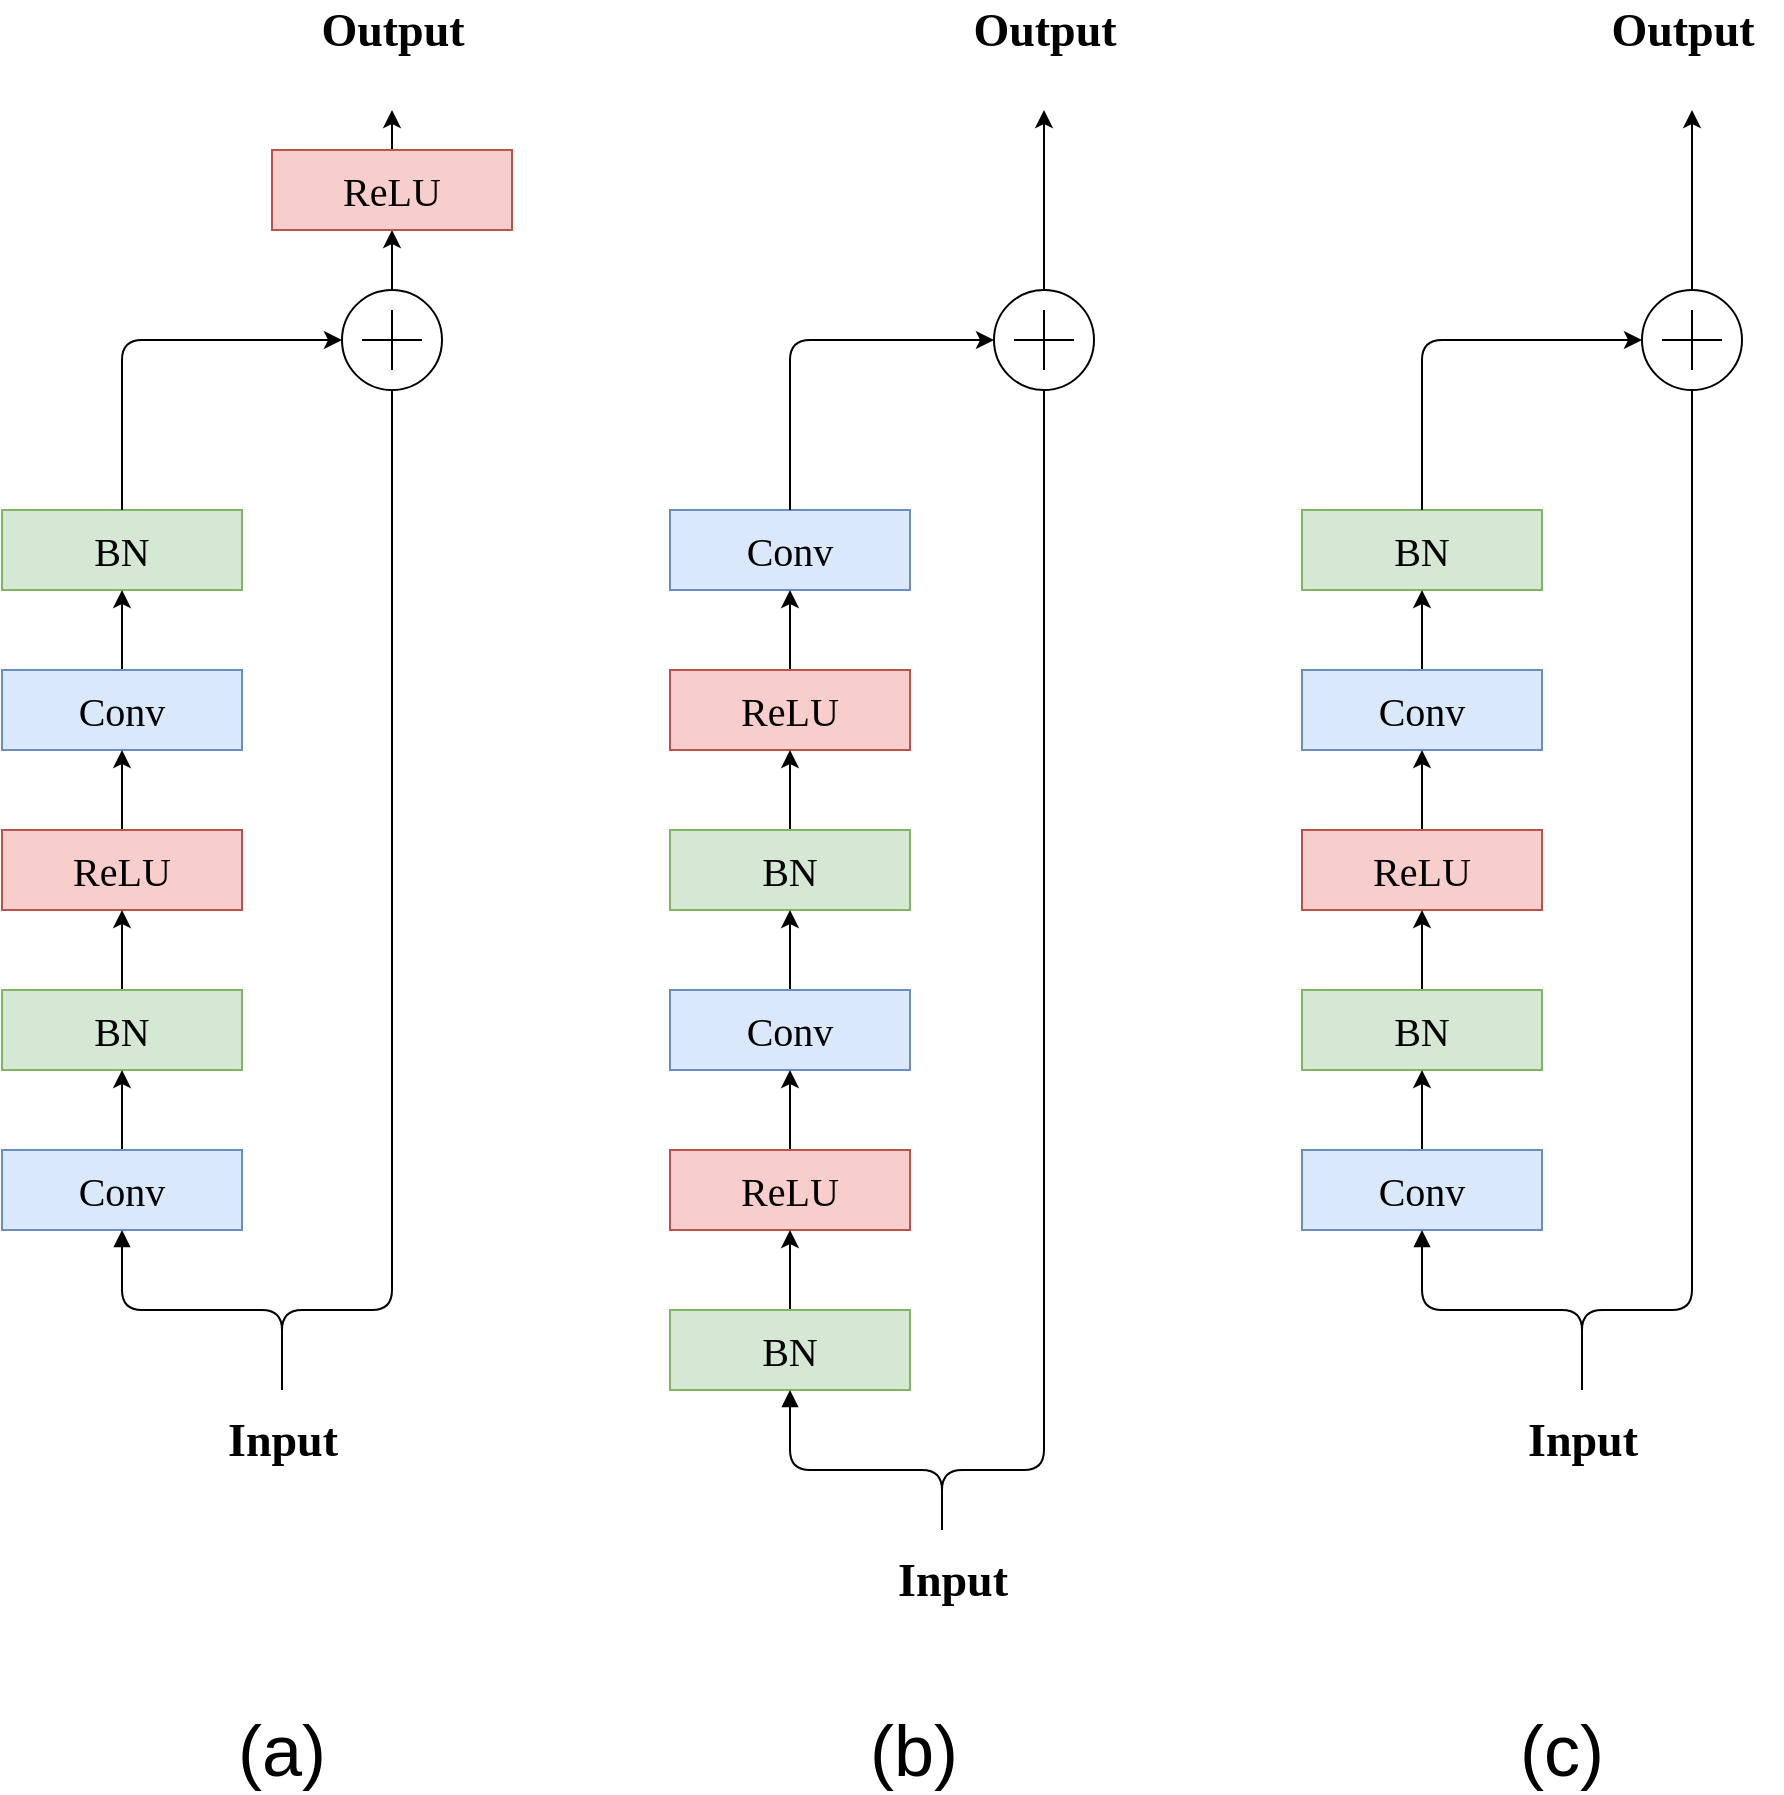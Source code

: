 <mxfile version="14.6.13" type="device"><diagram id="n9k1wfP-wodlA1eCTrdv" name="Page-1"><mxGraphModel dx="1694" dy="831" grid="1" gridSize="10" guides="1" tooltips="1" connect="1" arrows="1" fold="1" page="0" pageScale="1" pageWidth="827" pageHeight="1169" math="0" shadow="0"><root><mxCell id="0"/><mxCell id="1" parent="0"/><mxCell id="bh10GhjdDFQLaTzHcr7n-111" value="BN" style="rounded=0;whiteSpace=wrap;html=1;fontFamily=Verdana;fontSize=20;fillColor=#d5e8d4;strokeColor=#82b366;" parent="1" vertex="1"><mxGeometry x="80" y="410" width="120" height="40" as="geometry"/></mxCell><mxCell id="bh10GhjdDFQLaTzHcr7n-112" style="edgeStyle=orthogonalEdgeStyle;rounded=0;orthogonalLoop=1;jettySize=auto;html=1;exitX=0.5;exitY=0;exitDx=0;exitDy=0;entryX=0.5;entryY=1;entryDx=0;entryDy=0;" parent="1" source="bh10GhjdDFQLaTzHcr7n-113" target="bh10GhjdDFQLaTzHcr7n-111" edge="1"><mxGeometry relative="1" as="geometry"/></mxCell><mxCell id="bh10GhjdDFQLaTzHcr7n-113" value="Conv" style="rounded=0;whiteSpace=wrap;html=1;fontSize=20;fontFamily=Verdana;fillColor=#dae8fc;strokeColor=#6c8ebf;" parent="1" vertex="1"><mxGeometry x="80" y="490" width="120" height="40" as="geometry"/></mxCell><mxCell id="bh10GhjdDFQLaTzHcr7n-114" style="edgeStyle=orthogonalEdgeStyle;rounded=0;orthogonalLoop=1;jettySize=auto;html=1;exitX=0.5;exitY=0;exitDx=0;exitDy=0;" parent="1" source="bh10GhjdDFQLaTzHcr7n-115" target="bh10GhjdDFQLaTzHcr7n-113" edge="1"><mxGeometry relative="1" as="geometry"/></mxCell><mxCell id="bh10GhjdDFQLaTzHcr7n-115" value="&lt;span style=&quot;font-family: &amp;#34;verdana&amp;#34; ; font-size: 20px&quot;&gt;ReLU&lt;/span&gt;" style="rounded=0;whiteSpace=wrap;html=1;fillColor=#f8cecc;strokeColor=#b85450;" parent="1" vertex="1"><mxGeometry x="80" y="570" width="120" height="40" as="geometry"/></mxCell><mxCell id="bh10GhjdDFQLaTzHcr7n-116" style="edgeStyle=orthogonalEdgeStyle;rounded=0;orthogonalLoop=1;jettySize=auto;html=1;exitX=0.5;exitY=0;exitDx=0;exitDy=0;" parent="1" source="bh10GhjdDFQLaTzHcr7n-117" target="bh10GhjdDFQLaTzHcr7n-115" edge="1"><mxGeometry relative="1" as="geometry"/></mxCell><mxCell id="bh10GhjdDFQLaTzHcr7n-117" value="&lt;span style=&quot;font-family: &amp;#34;verdana&amp;#34; ; font-size: 20px&quot;&gt;BN&lt;/span&gt;" style="rounded=0;whiteSpace=wrap;html=1;fillColor=#d5e8d4;strokeColor=#82b366;" parent="1" vertex="1"><mxGeometry x="80" y="650" width="120" height="40" as="geometry"/></mxCell><mxCell id="bh10GhjdDFQLaTzHcr7n-118" style="edgeStyle=orthogonalEdgeStyle;rounded=0;orthogonalLoop=1;jettySize=auto;html=1;exitX=0.5;exitY=0;exitDx=0;exitDy=0;" parent="1" source="bh10GhjdDFQLaTzHcr7n-119" target="bh10GhjdDFQLaTzHcr7n-117" edge="1"><mxGeometry relative="1" as="geometry"/></mxCell><mxCell id="bh10GhjdDFQLaTzHcr7n-119" value="&lt;span style=&quot;font-family: &amp;#34;verdana&amp;#34; ; font-size: 20px&quot;&gt;Conv&lt;/span&gt;" style="rounded=0;whiteSpace=wrap;html=1;fillColor=#dae8fc;strokeColor=#6c8ebf;" parent="1" vertex="1"><mxGeometry x="80" y="730" width="120" height="40" as="geometry"/></mxCell><mxCell id="bh10GhjdDFQLaTzHcr7n-120" style="edgeStyle=orthogonalEdgeStyle;rounded=0;orthogonalLoop=1;jettySize=auto;html=1;exitX=0.5;exitY=0;exitDx=0;exitDy=0;exitPerimeter=0;entryX=0.5;entryY=1;entryDx=0;entryDy=0;" parent="1" source="bh10GhjdDFQLaTzHcr7n-121" target="bh10GhjdDFQLaTzHcr7n-123" edge="1"><mxGeometry relative="1" as="geometry"/></mxCell><mxCell id="bh10GhjdDFQLaTzHcr7n-121" value="" style="verticalLabelPosition=bottom;shadow=0;dashed=0;align=center;html=1;verticalAlign=top;shape=mxgraph.electrical.abstract.summation_point;" parent="1" vertex="1"><mxGeometry x="250" y="300" width="50" height="50" as="geometry"/></mxCell><mxCell id="bh10GhjdDFQLaTzHcr7n-122" style="edgeStyle=orthogonalEdgeStyle;rounded=0;orthogonalLoop=1;jettySize=auto;html=1;exitX=0.5;exitY=0;exitDx=0;exitDy=0;" parent="1" source="bh10GhjdDFQLaTzHcr7n-123" edge="1"><mxGeometry relative="1" as="geometry"><mxPoint x="275" y="210" as="targetPoint"/></mxGeometry></mxCell><mxCell id="bh10GhjdDFQLaTzHcr7n-123" value="&lt;font face=&quot;Verdana&quot; style=&quot;font-size: 20px&quot;&gt;ReLU&lt;/font&gt;" style="rounded=0;whiteSpace=wrap;html=1;fillColor=#f8cecc;strokeColor=#b85450;" parent="1" vertex="1"><mxGeometry x="215" y="230" width="120" height="40" as="geometry"/></mxCell><mxCell id="bh10GhjdDFQLaTzHcr7n-124" value="&lt;span style=&quot;font-family: &amp;#34;verdana&amp;#34; ; font-size: 20px&quot;&gt;Conv&lt;/span&gt;" style="rounded=0;whiteSpace=wrap;html=1;fillColor=#dae8fc;strokeColor=#6c8ebf;" parent="1" vertex="1"><mxGeometry x="414" y="410" width="120" height="40" as="geometry"/></mxCell><mxCell id="bh10GhjdDFQLaTzHcr7n-125" style="edgeStyle=orthogonalEdgeStyle;rounded=0;orthogonalLoop=1;jettySize=auto;html=1;exitX=0.5;exitY=0;exitDx=0;exitDy=0;entryX=0.5;entryY=1;entryDx=0;entryDy=0;" parent="1" source="bh10GhjdDFQLaTzHcr7n-126" target="bh10GhjdDFQLaTzHcr7n-124" edge="1"><mxGeometry relative="1" as="geometry"/></mxCell><mxCell id="bh10GhjdDFQLaTzHcr7n-126" value="&lt;span style=&quot;font-family: &amp;#34;verdana&amp;#34; ; font-size: 20px&quot;&gt;ReLU&lt;/span&gt;" style="rounded=0;whiteSpace=wrap;html=1;fillColor=#f8cecc;strokeColor=#b85450;" parent="1" vertex="1"><mxGeometry x="414" y="490" width="120" height="40" as="geometry"/></mxCell><mxCell id="bh10GhjdDFQLaTzHcr7n-127" style="edgeStyle=orthogonalEdgeStyle;rounded=0;orthogonalLoop=1;jettySize=auto;html=1;exitX=0.5;exitY=0;exitDx=0;exitDy=0;" parent="1" source="bh10GhjdDFQLaTzHcr7n-128" target="bh10GhjdDFQLaTzHcr7n-126" edge="1"><mxGeometry relative="1" as="geometry"/></mxCell><mxCell id="bh10GhjdDFQLaTzHcr7n-128" value="&lt;span style=&quot;font-family: &amp;#34;verdana&amp;#34; ; font-size: 20px&quot;&gt;BN&lt;/span&gt;" style="rounded=0;whiteSpace=wrap;html=1;fillColor=#d5e8d4;strokeColor=#82b366;" parent="1" vertex="1"><mxGeometry x="414" y="570" width="120" height="40" as="geometry"/></mxCell><mxCell id="bh10GhjdDFQLaTzHcr7n-129" style="edgeStyle=orthogonalEdgeStyle;rounded=0;orthogonalLoop=1;jettySize=auto;html=1;exitX=0.5;exitY=0;exitDx=0;exitDy=0;" parent="1" source="bh10GhjdDFQLaTzHcr7n-130" target="bh10GhjdDFQLaTzHcr7n-128" edge="1"><mxGeometry relative="1" as="geometry"/></mxCell><mxCell id="bh10GhjdDFQLaTzHcr7n-130" value="&lt;span style=&quot;font-family: &amp;#34;verdana&amp;#34; ; font-size: 20px&quot;&gt;Conv&lt;/span&gt;" style="rounded=0;whiteSpace=wrap;html=1;fillColor=#dae8fc;strokeColor=#6c8ebf;" parent="1" vertex="1"><mxGeometry x="414" y="650" width="120" height="40" as="geometry"/></mxCell><mxCell id="bh10GhjdDFQLaTzHcr7n-131" style="edgeStyle=orthogonalEdgeStyle;rounded=0;orthogonalLoop=1;jettySize=auto;html=1;exitX=0.5;exitY=0;exitDx=0;exitDy=0;" parent="1" source="bh10GhjdDFQLaTzHcr7n-132" target="bh10GhjdDFQLaTzHcr7n-130" edge="1"><mxGeometry relative="1" as="geometry"/></mxCell><mxCell id="bh10GhjdDFQLaTzHcr7n-132" value="&lt;span style=&quot;font-family: &amp;#34;verdana&amp;#34; ; font-size: 20px&quot;&gt;ReLU&lt;/span&gt;" style="rounded=0;whiteSpace=wrap;html=1;fillColor=#f8cecc;strokeColor=#b85450;" parent="1" vertex="1"><mxGeometry x="414" y="730" width="120" height="40" as="geometry"/></mxCell><mxCell id="bh10GhjdDFQLaTzHcr7n-133" style="edgeStyle=orthogonalEdgeStyle;rounded=0;orthogonalLoop=1;jettySize=auto;html=1;exitX=0.5;exitY=0;exitDx=0;exitDy=0;exitPerimeter=0;" parent="1" source="bh10GhjdDFQLaTzHcr7n-134" edge="1"><mxGeometry relative="1" as="geometry"><mxPoint x="601" y="210" as="targetPoint"/></mxGeometry></mxCell><mxCell id="bh10GhjdDFQLaTzHcr7n-134" value="" style="verticalLabelPosition=bottom;shadow=0;dashed=0;align=center;html=1;verticalAlign=top;shape=mxgraph.electrical.abstract.summation_point;" parent="1" vertex="1"><mxGeometry x="576" y="300" width="50" height="50" as="geometry"/></mxCell><mxCell id="bh10GhjdDFQLaTzHcr7n-135" style="edgeStyle=orthogonalEdgeStyle;rounded=0;orthogonalLoop=1;jettySize=auto;html=1;exitX=0.5;exitY=0;exitDx=0;exitDy=0;" parent="1" source="bh10GhjdDFQLaTzHcr7n-136" target="bh10GhjdDFQLaTzHcr7n-132" edge="1"><mxGeometry relative="1" as="geometry"/></mxCell><mxCell id="bh10GhjdDFQLaTzHcr7n-136" value="&lt;span style=&quot;font-family: &amp;#34;verdana&amp;#34; ; font-size: 20px&quot;&gt;BN&lt;/span&gt;" style="rounded=0;whiteSpace=wrap;html=1;fillColor=#d5e8d4;strokeColor=#82b366;" parent="1" vertex="1"><mxGeometry x="414" y="810" width="120" height="40" as="geometry"/></mxCell><mxCell id="bh10GhjdDFQLaTzHcr7n-137" value="" style="edgeStyle=elbowEdgeStyle;elbow=vertical;endArrow=classic;html=1;entryX=0;entryY=0.5;entryDx=0;entryDy=0;exitX=0.5;exitY=0;exitDx=0;exitDy=0;entryPerimeter=0;" parent="1" source="bh10GhjdDFQLaTzHcr7n-111" target="bh10GhjdDFQLaTzHcr7n-121" edge="1"><mxGeometry width="50" height="50" relative="1" as="geometry"><mxPoint x="140" y="390" as="sourcePoint"/><mxPoint x="190" y="360" as="targetPoint"/><Array as="points"><mxPoint x="210" y="325"/></Array></mxGeometry></mxCell><mxCell id="bh10GhjdDFQLaTzHcr7n-138" value="" style="edgeStyle=elbowEdgeStyle;elbow=vertical;endArrow=classic;html=1;entryX=0;entryY=0.5;entryDx=0;entryDy=0;exitX=0.5;exitY=0;exitDx=0;exitDy=0;entryPerimeter=0;" parent="1" source="bh10GhjdDFQLaTzHcr7n-124" target="bh10GhjdDFQLaTzHcr7n-134" edge="1"><mxGeometry width="50" height="50" relative="1" as="geometry"><mxPoint x="480" y="370" as="sourcePoint"/><mxPoint x="530" y="250" as="targetPoint"/><Array as="points"><mxPoint x="530" y="325"/></Array></mxGeometry></mxCell><mxCell id="bh10GhjdDFQLaTzHcr7n-139" value="" style="endArrow=block;html=1;endFill=1;startArrow=none;startFill=0;edgeStyle=elbowEdgeStyle;elbow=vertical;dashed=0" parent="1" edge="1"><mxGeometry width="100" height="75" relative="1" as="geometry"><mxPoint x="220" y="850" as="sourcePoint"/><mxPoint x="140" y="770" as="targetPoint"/><Array as="points"><mxPoint x="190" y="810"/></Array></mxGeometry></mxCell><mxCell id="bh10GhjdDFQLaTzHcr7n-140" value="" style="edgeStyle=elbowEdgeStyle;html=1;endArrow=none;elbow=vertical;entryX=0.5;entryY=1;entryDx=0;entryDy=0;entryPerimeter=0;" parent="1" target="bh10GhjdDFQLaTzHcr7n-121" edge="1"><mxGeometry width="100" height="75" relative="1" as="geometry"><mxPoint x="220" y="845" as="sourcePoint"/><mxPoint x="275" y="380" as="targetPoint"/><Array as="points"><mxPoint x="270" y="810"/></Array></mxGeometry></mxCell><mxCell id="bh10GhjdDFQLaTzHcr7n-141" value="" style="endArrow=block;html=1;endFill=1;startArrow=none;startFill=0;edgeStyle=elbowEdgeStyle;elbow=vertical;dashed=0;entryX=0.5;entryY=1;entryDx=0;entryDy=0;" parent="1" target="bh10GhjdDFQLaTzHcr7n-136" edge="1"><mxGeometry width="100" height="75" relative="1" as="geometry"><mxPoint x="550" y="920" as="sourcePoint"/><mxPoint x="470" y="870" as="targetPoint"/><Array as="points"><mxPoint x="520" y="890"/></Array></mxGeometry></mxCell><mxCell id="bh10GhjdDFQLaTzHcr7n-142" value="" style="edgeStyle=elbowEdgeStyle;html=1;endArrow=none;elbow=vertical;entryX=0.5;entryY=1;entryDx=0;entryDy=0;entryPerimeter=0;" parent="1" target="bh10GhjdDFQLaTzHcr7n-134" edge="1"><mxGeometry width="100" height="75" relative="1" as="geometry"><mxPoint x="550" y="920" as="sourcePoint"/><mxPoint x="605" y="430" as="targetPoint"/><Array as="points"><mxPoint x="550" y="890"/><mxPoint x="600" y="890"/></Array></mxGeometry></mxCell><mxCell id="bh10GhjdDFQLaTzHcr7n-143" value="&lt;b&gt;&lt;font style=&quot;font-size: 23px&quot;&gt;Output&lt;/font&gt;&lt;/b&gt;" style="text;html=1;align=center;verticalAlign=middle;resizable=0;points=[];autosize=1;strokeColor=none;fontSize=20;fontFamily=Verdana;" parent="1" vertex="1"><mxGeometry x="225" y="155" width="100" height="30" as="geometry"/></mxCell><mxCell id="bh10GhjdDFQLaTzHcr7n-144" value="&lt;b&gt;&lt;font style=&quot;font-size: 23px&quot;&gt;Output&lt;/font&gt;&lt;/b&gt;" style="text;html=1;align=center;verticalAlign=middle;resizable=0;points=[];autosize=1;strokeColor=none;fontSize=20;fontFamily=Verdana;" parent="1" vertex="1"><mxGeometry x="551" y="155" width="100" height="30" as="geometry"/></mxCell><mxCell id="bh10GhjdDFQLaTzHcr7n-145" value="&lt;b&gt;&lt;font style=&quot;font-size: 23px&quot;&gt;Output&lt;/font&gt;&lt;/b&gt;" style="text;html=1;align=center;verticalAlign=middle;resizable=0;points=[];autosize=1;strokeColor=none;fontSize=20;fontFamily=Verdana;" parent="1" vertex="1"><mxGeometry x="870" y="155" width="100" height="30" as="geometry"/></mxCell><mxCell id="bh10GhjdDFQLaTzHcr7n-146" value="&lt;b&gt;&lt;font style=&quot;font-size: 23px&quot;&gt;Input&lt;/font&gt;&lt;/b&gt;" style="text;html=1;align=center;verticalAlign=middle;resizable=0;points=[];autosize=1;strokeColor=none;fontSize=20;fontFamily=Verdana;" parent="1" vertex="1"><mxGeometry x="175" y="860" width="90" height="30" as="geometry"/></mxCell><mxCell id="bh10GhjdDFQLaTzHcr7n-147" value="&lt;b&gt;&lt;font style=&quot;font-size: 23px&quot;&gt;Input&lt;/font&gt;&lt;/b&gt;" style="text;html=1;align=center;verticalAlign=middle;resizable=0;points=[];autosize=1;strokeColor=none;fontSize=20;fontFamily=Verdana;" parent="1" vertex="1"><mxGeometry x="510" y="930" width="90" height="30" as="geometry"/></mxCell><mxCell id="bh10GhjdDFQLaTzHcr7n-148" value="BN" style="rounded=0;whiteSpace=wrap;html=1;fontFamily=Verdana;fontSize=20;fillColor=#d5e8d4;strokeColor=#82b366;" parent="1" vertex="1"><mxGeometry x="730" y="410" width="120" height="40" as="geometry"/></mxCell><mxCell id="bh10GhjdDFQLaTzHcr7n-149" style="edgeStyle=orthogonalEdgeStyle;rounded=0;orthogonalLoop=1;jettySize=auto;html=1;exitX=0.5;exitY=0;exitDx=0;exitDy=0;entryX=0.5;entryY=1;entryDx=0;entryDy=0;" parent="1" source="bh10GhjdDFQLaTzHcr7n-150" target="bh10GhjdDFQLaTzHcr7n-148" edge="1"><mxGeometry relative="1" as="geometry"/></mxCell><mxCell id="bh10GhjdDFQLaTzHcr7n-150" value="Conv" style="rounded=0;whiteSpace=wrap;html=1;fontSize=20;fontFamily=Verdana;fillColor=#dae8fc;strokeColor=#6c8ebf;" parent="1" vertex="1"><mxGeometry x="730" y="490" width="120" height="40" as="geometry"/></mxCell><mxCell id="bh10GhjdDFQLaTzHcr7n-151" style="edgeStyle=orthogonalEdgeStyle;rounded=0;orthogonalLoop=1;jettySize=auto;html=1;exitX=0.5;exitY=0;exitDx=0;exitDy=0;" parent="1" source="bh10GhjdDFQLaTzHcr7n-152" target="bh10GhjdDFQLaTzHcr7n-150" edge="1"><mxGeometry relative="1" as="geometry"/></mxCell><mxCell id="bh10GhjdDFQLaTzHcr7n-152" value="&lt;span style=&quot;font-family: &amp;#34;verdana&amp;#34; ; font-size: 20px&quot;&gt;ReLU&lt;/span&gt;" style="rounded=0;whiteSpace=wrap;html=1;fillColor=#f8cecc;strokeColor=#b85450;" parent="1" vertex="1"><mxGeometry x="730" y="570" width="120" height="40" as="geometry"/></mxCell><mxCell id="bh10GhjdDFQLaTzHcr7n-153" style="edgeStyle=orthogonalEdgeStyle;rounded=0;orthogonalLoop=1;jettySize=auto;html=1;exitX=0.5;exitY=0;exitDx=0;exitDy=0;" parent="1" source="bh10GhjdDFQLaTzHcr7n-154" target="bh10GhjdDFQLaTzHcr7n-152" edge="1"><mxGeometry relative="1" as="geometry"/></mxCell><mxCell id="bh10GhjdDFQLaTzHcr7n-154" value="&lt;span style=&quot;font-family: &amp;#34;verdana&amp;#34; ; font-size: 20px&quot;&gt;BN&lt;/span&gt;" style="rounded=0;whiteSpace=wrap;html=1;fillColor=#d5e8d4;strokeColor=#82b366;" parent="1" vertex="1"><mxGeometry x="730" y="650" width="120" height="40" as="geometry"/></mxCell><mxCell id="bh10GhjdDFQLaTzHcr7n-155" style="edgeStyle=orthogonalEdgeStyle;rounded=0;orthogonalLoop=1;jettySize=auto;html=1;exitX=0.5;exitY=0;exitDx=0;exitDy=0;" parent="1" source="bh10GhjdDFQLaTzHcr7n-156" target="bh10GhjdDFQLaTzHcr7n-154" edge="1"><mxGeometry relative="1" as="geometry"/></mxCell><mxCell id="bh10GhjdDFQLaTzHcr7n-156" value="&lt;span style=&quot;font-family: &amp;#34;verdana&amp;#34; ; font-size: 20px&quot;&gt;Conv&lt;/span&gt;" style="rounded=0;whiteSpace=wrap;html=1;fillColor=#dae8fc;strokeColor=#6c8ebf;" parent="1" vertex="1"><mxGeometry x="730" y="730" width="120" height="40" as="geometry"/></mxCell><mxCell id="bh10GhjdDFQLaTzHcr7n-157" style="edgeStyle=orthogonalEdgeStyle;rounded=0;orthogonalLoop=1;jettySize=auto;html=1;exitX=0.5;exitY=0;exitDx=0;exitDy=0;exitPerimeter=0;" parent="1" source="bh10GhjdDFQLaTzHcr7n-158" edge="1"><mxGeometry relative="1" as="geometry"><mxPoint x="925" y="210" as="targetPoint"/></mxGeometry></mxCell><mxCell id="bh10GhjdDFQLaTzHcr7n-158" value="" style="verticalLabelPosition=bottom;shadow=0;dashed=0;align=center;html=1;verticalAlign=top;shape=mxgraph.electrical.abstract.summation_point;" parent="1" vertex="1"><mxGeometry x="900" y="300" width="50" height="50" as="geometry"/></mxCell><mxCell id="bh10GhjdDFQLaTzHcr7n-159" value="" style="edgeStyle=elbowEdgeStyle;elbow=vertical;endArrow=classic;html=1;entryX=0;entryY=0.5;entryDx=0;entryDy=0;exitX=0.5;exitY=0;exitDx=0;exitDy=0;entryPerimeter=0;" parent="1" source="bh10GhjdDFQLaTzHcr7n-148" target="bh10GhjdDFQLaTzHcr7n-158" edge="1"><mxGeometry width="50" height="50" relative="1" as="geometry"><mxPoint x="790" y="390" as="sourcePoint"/><mxPoint x="840" y="360" as="targetPoint"/><Array as="points"><mxPoint x="860" y="325"/></Array></mxGeometry></mxCell><mxCell id="bh10GhjdDFQLaTzHcr7n-160" value="" style="endArrow=block;html=1;endFill=1;startArrow=none;startFill=0;edgeStyle=elbowEdgeStyle;elbow=vertical;dashed=0" parent="1" edge="1"><mxGeometry width="100" height="75" relative="1" as="geometry"><mxPoint x="870" y="850" as="sourcePoint"/><mxPoint x="790" y="770" as="targetPoint"/><Array as="points"><mxPoint x="840" y="810"/></Array></mxGeometry></mxCell><mxCell id="bh10GhjdDFQLaTzHcr7n-161" value="" style="edgeStyle=elbowEdgeStyle;html=1;endArrow=none;elbow=vertical;entryX=0.5;entryY=1;entryDx=0;entryDy=0;entryPerimeter=0;" parent="1" target="bh10GhjdDFQLaTzHcr7n-158" edge="1"><mxGeometry width="100" height="75" relative="1" as="geometry"><mxPoint x="870" y="845" as="sourcePoint"/><mxPoint x="925" y="380" as="targetPoint"/><Array as="points"><mxPoint x="920" y="810"/></Array></mxGeometry></mxCell><mxCell id="bh10GhjdDFQLaTzHcr7n-162" value="&lt;b&gt;&lt;font style=&quot;font-size: 23px&quot;&gt;Input&lt;/font&gt;&lt;/b&gt;" style="text;html=1;align=center;verticalAlign=middle;resizable=0;points=[];autosize=1;strokeColor=none;fontSize=20;fontFamily=Verdana;" parent="1" vertex="1"><mxGeometry x="825" y="860" width="90" height="30" as="geometry"/></mxCell><mxCell id="63GwN-LmI1OANhNTR_bK-1" value="&lt;font style=&quot;font-size: 36px&quot;&gt;(a)&lt;/font&gt;" style="text;html=1;strokeColor=none;fillColor=none;align=center;verticalAlign=middle;whiteSpace=wrap;rounded=0;" vertex="1" parent="1"><mxGeometry x="180" y="1010" width="80" height="40" as="geometry"/></mxCell><mxCell id="63GwN-LmI1OANhNTR_bK-2" value="&lt;font style=&quot;font-size: 36px&quot;&gt;(b)&lt;/font&gt;" style="text;html=1;strokeColor=none;fillColor=none;align=center;verticalAlign=middle;whiteSpace=wrap;rounded=0;" vertex="1" parent="1"><mxGeometry x="496" y="1010" width="80" height="40" as="geometry"/></mxCell><mxCell id="63GwN-LmI1OANhNTR_bK-3" value="&lt;font style=&quot;font-size: 36px&quot;&gt;(c)&lt;/font&gt;" style="text;html=1;strokeColor=none;fillColor=none;align=center;verticalAlign=middle;whiteSpace=wrap;rounded=0;" vertex="1" parent="1"><mxGeometry x="820" y="1010" width="80" height="40" as="geometry"/></mxCell></root></mxGraphModel></diagram></mxfile>